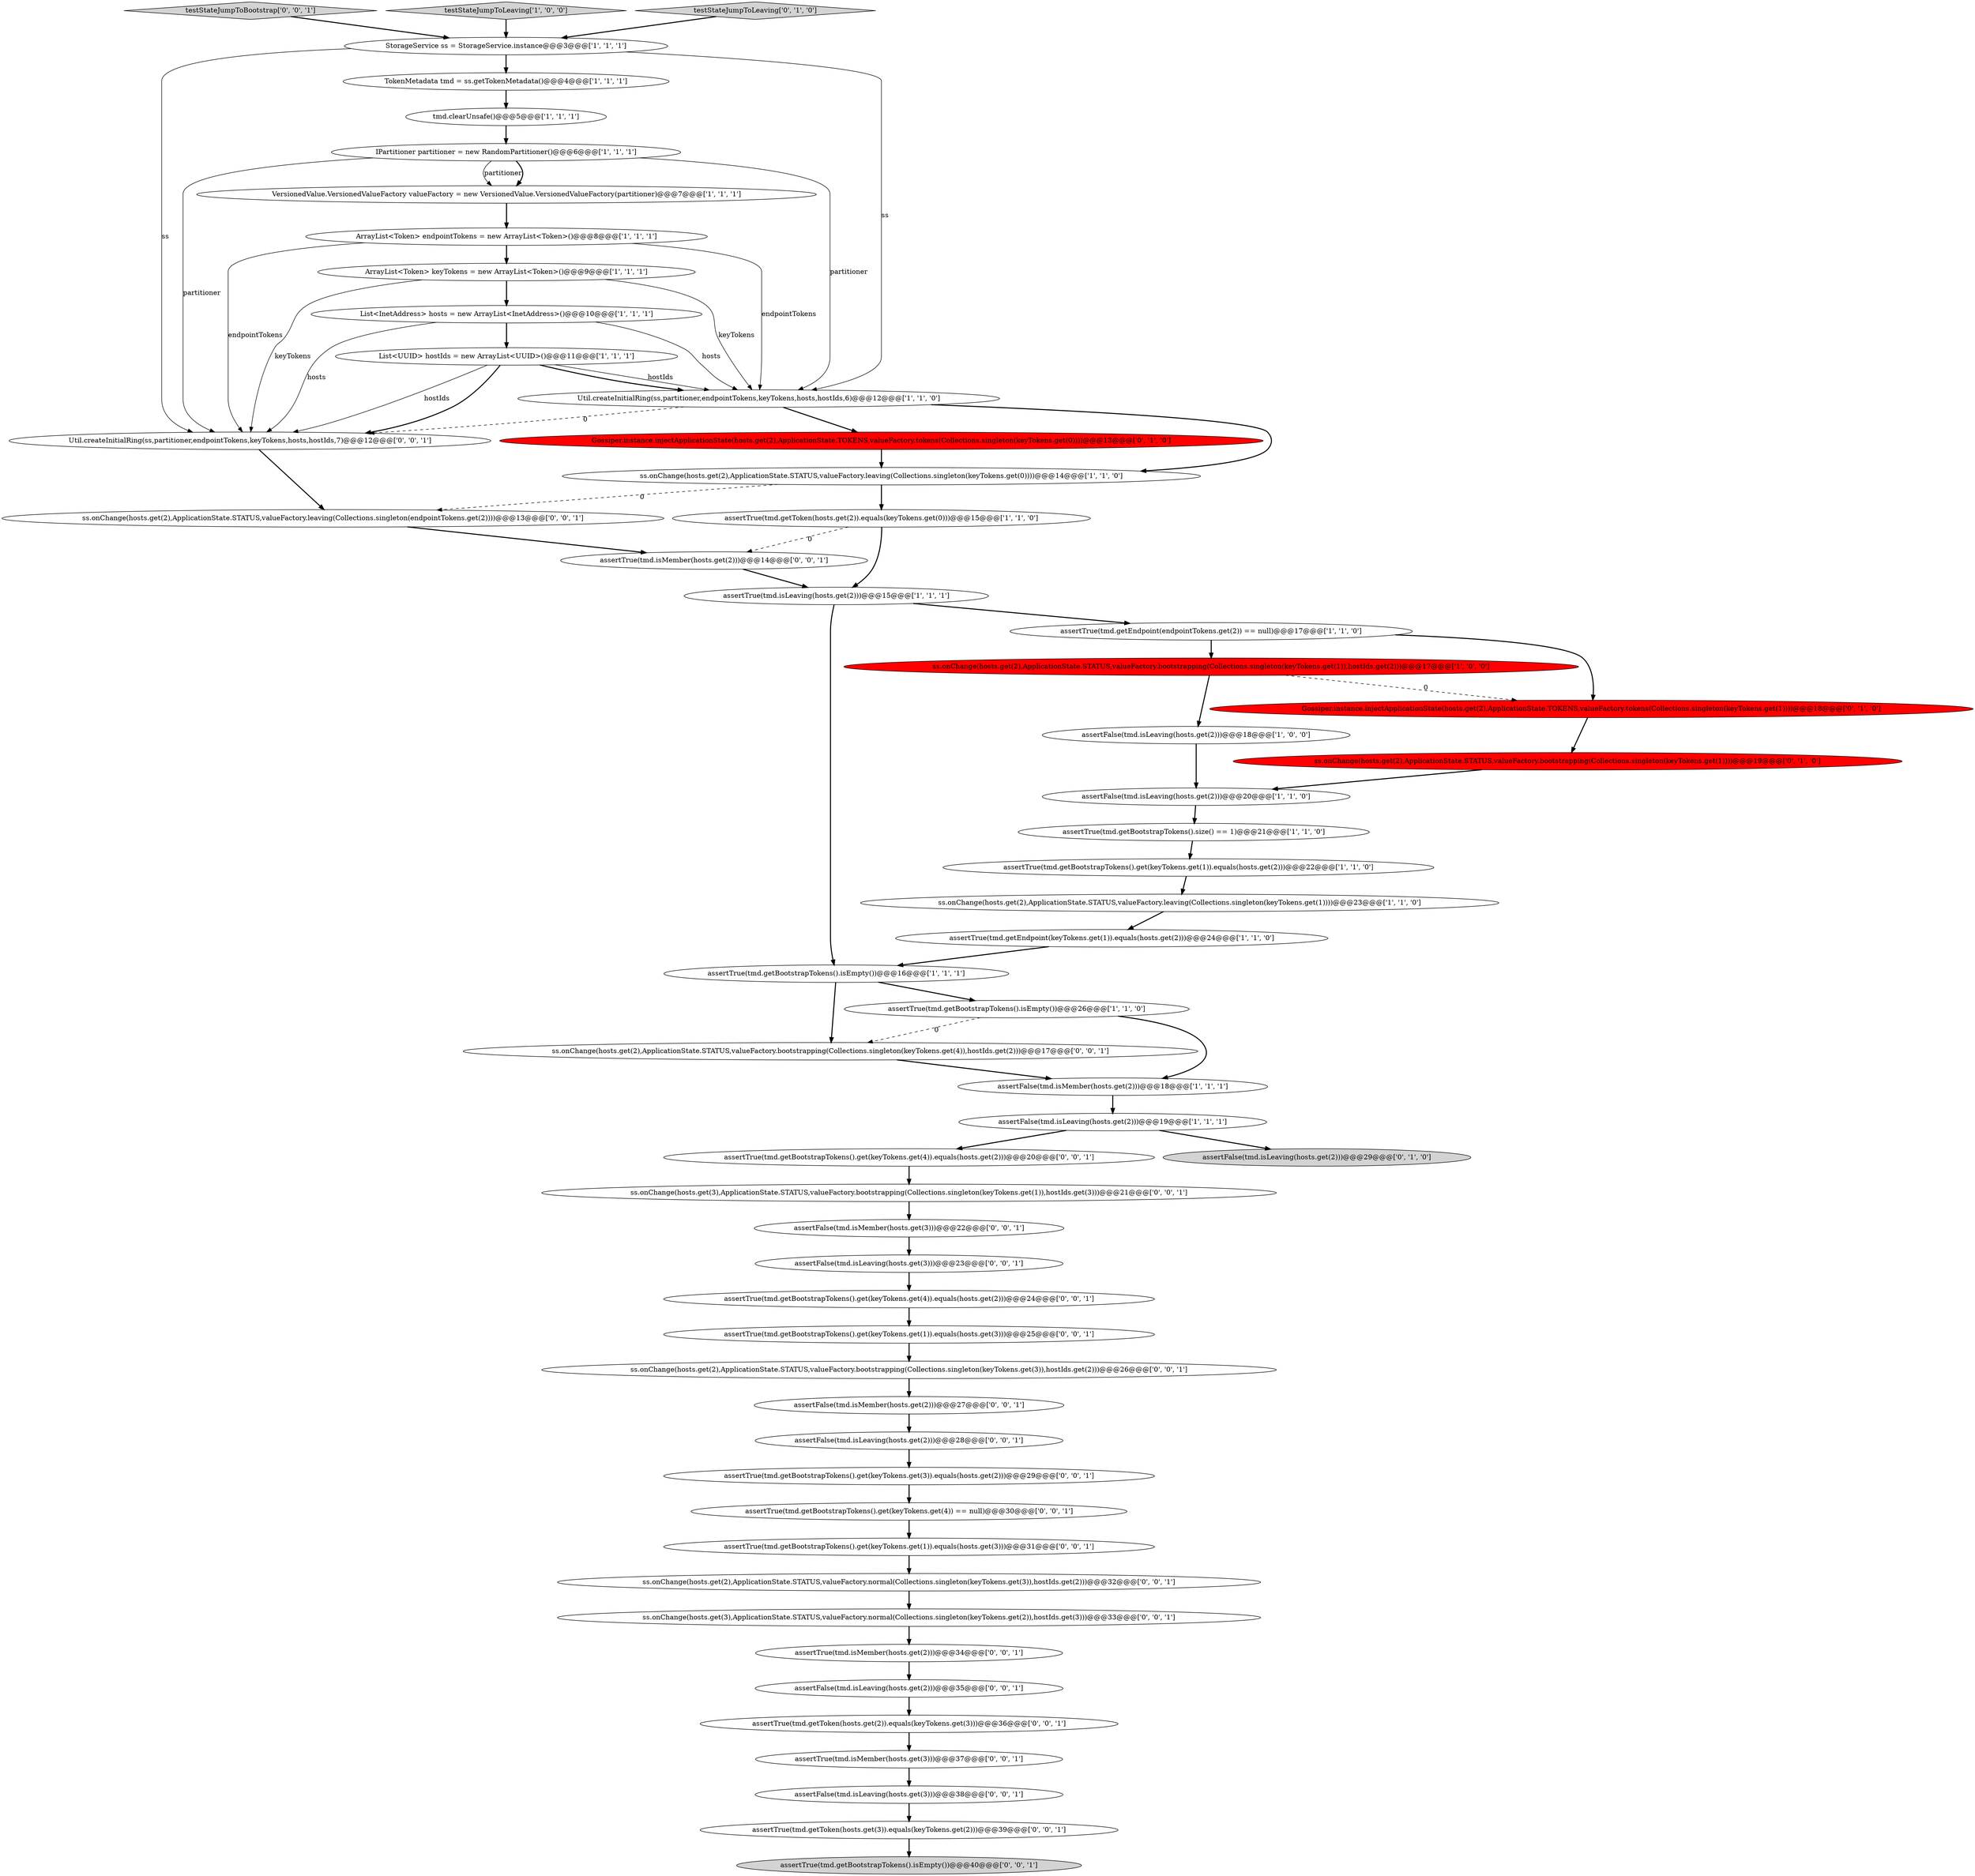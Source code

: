 digraph {
8 [style = filled, label = "TokenMetadata tmd = ss.getTokenMetadata()@@@4@@@['1', '1', '1']", fillcolor = white, shape = ellipse image = "AAA0AAABBB1BBB"];
16 [style = filled, label = "VersionedValue.VersionedValueFactory valueFactory = new VersionedValue.VersionedValueFactory(partitioner)@@@7@@@['1', '1', '1']", fillcolor = white, shape = ellipse image = "AAA0AAABBB1BBB"];
17 [style = filled, label = "StorageService ss = StorageService.instance@@@3@@@['1', '1', '1']", fillcolor = white, shape = ellipse image = "AAA0AAABBB1BBB"];
49 [style = filled, label = "testStateJumpToBootstrap['0', '0', '1']", fillcolor = lightgray, shape = diamond image = "AAA0AAABBB3BBB"];
55 [style = filled, label = "ss.onChange(hosts.get(2),ApplicationState.STATUS,valueFactory.bootstrapping(Collections.singleton(keyTokens.get(4)),hostIds.get(2)))@@@17@@@['0', '0', '1']", fillcolor = white, shape = ellipse image = "AAA0AAABBB3BBB"];
50 [style = filled, label = "assertTrue(tmd.getBootstrapTokens().get(keyTokens.get(4)).equals(hosts.get(2)))@@@20@@@['0', '0', '1']", fillcolor = white, shape = ellipse image = "AAA0AAABBB3BBB"];
46 [style = filled, label = "ss.onChange(hosts.get(2),ApplicationState.STATUS,valueFactory.leaving(Collections.singleton(endpointTokens.get(2))))@@@13@@@['0', '0', '1']", fillcolor = white, shape = ellipse image = "AAA0AAABBB3BBB"];
47 [style = filled, label = "assertTrue(tmd.getToken(hosts.get(3)).equals(keyTokens.get(2)))@@@39@@@['0', '0', '1']", fillcolor = white, shape = ellipse image = "AAA0AAABBB3BBB"];
1 [style = filled, label = "List<UUID> hostIds = new ArrayList<UUID>()@@@11@@@['1', '1', '1']", fillcolor = white, shape = ellipse image = "AAA0AAABBB1BBB"];
24 [style = filled, label = "IPartitioner partitioner = new RandomPartitioner()@@@6@@@['1', '1', '1']", fillcolor = white, shape = ellipse image = "AAA0AAABBB1BBB"];
53 [style = filled, label = "assertTrue(tmd.getBootstrapTokens().get(keyTokens.get(1)).equals(hosts.get(3)))@@@31@@@['0', '0', '1']", fillcolor = white, shape = ellipse image = "AAA0AAABBB3BBB"];
54 [style = filled, label = "assertTrue(tmd.getToken(hosts.get(2)).equals(keyTokens.get(3)))@@@36@@@['0', '0', '1']", fillcolor = white, shape = ellipse image = "AAA0AAABBB3BBB"];
19 [style = filled, label = "testStateJumpToLeaving['1', '0', '0']", fillcolor = lightgray, shape = diamond image = "AAA0AAABBB1BBB"];
3 [style = filled, label = "assertTrue(tmd.isLeaving(hosts.get(2)))@@@15@@@['1', '1', '1']", fillcolor = white, shape = ellipse image = "AAA0AAABBB1BBB"];
45 [style = filled, label = "Util.createInitialRing(ss,partitioner,endpointTokens,keyTokens,hosts,hostIds,7)@@@12@@@['0', '0', '1']", fillcolor = white, shape = ellipse image = "AAA0AAABBB3BBB"];
15 [style = filled, label = "assertFalse(tmd.isLeaving(hosts.get(2)))@@@18@@@['1', '0', '0']", fillcolor = white, shape = ellipse image = "AAA0AAABBB1BBB"];
23 [style = filled, label = "assertTrue(tmd.getBootstrapTokens().isEmpty())@@@16@@@['1', '1', '1']", fillcolor = white, shape = ellipse image = "AAA0AAABBB1BBB"];
33 [style = filled, label = "assertTrue(tmd.getBootstrapTokens().get(keyTokens.get(3)).equals(hosts.get(2)))@@@29@@@['0', '0', '1']", fillcolor = white, shape = ellipse image = "AAA0AAABBB3BBB"];
40 [style = filled, label = "assertFalse(tmd.isMember(hosts.get(3)))@@@22@@@['0', '0', '1']", fillcolor = white, shape = ellipse image = "AAA0AAABBB3BBB"];
41 [style = filled, label = "ss.onChange(hosts.get(2),ApplicationState.STATUS,valueFactory.normal(Collections.singleton(keyTokens.get(3)),hostIds.get(2)))@@@32@@@['0', '0', '1']", fillcolor = white, shape = ellipse image = "AAA0AAABBB3BBB"];
43 [style = filled, label = "assertTrue(tmd.getBootstrapTokens().get(keyTokens.get(4)).equals(hosts.get(2)))@@@24@@@['0', '0', '1']", fillcolor = white, shape = ellipse image = "AAA0AAABBB3BBB"];
27 [style = filled, label = "testStateJumpToLeaving['0', '1', '0']", fillcolor = lightgray, shape = diamond image = "AAA0AAABBB2BBB"];
26 [style = filled, label = "Gossiper.instance.injectApplicationState(hosts.get(2),ApplicationState.TOKENS,valueFactory.tokens(Collections.singleton(keyTokens.get(1))))@@@18@@@['0', '1', '0']", fillcolor = red, shape = ellipse image = "AAA1AAABBB2BBB"];
34 [style = filled, label = "ss.onChange(hosts.get(3),ApplicationState.STATUS,valueFactory.bootstrapping(Collections.singleton(keyTokens.get(1)),hostIds.get(3)))@@@21@@@['0', '0', '1']", fillcolor = white, shape = ellipse image = "AAA0AAABBB3BBB"];
11 [style = filled, label = "assertTrue(tmd.getEndpoint(endpointTokens.get(2)) == null)@@@17@@@['1', '1', '0']", fillcolor = white, shape = ellipse image = "AAA0AAABBB1BBB"];
20 [style = filled, label = "assertTrue(tmd.getBootstrapTokens().size() == 1)@@@21@@@['1', '1', '0']", fillcolor = white, shape = ellipse image = "AAA0AAABBB1BBB"];
48 [style = filled, label = "assertTrue(tmd.getBootstrapTokens().get(keyTokens.get(1)).equals(hosts.get(3)))@@@25@@@['0', '0', '1']", fillcolor = white, shape = ellipse image = "AAA0AAABBB3BBB"];
13 [style = filled, label = "ArrayList<Token> endpointTokens = new ArrayList<Token>()@@@8@@@['1', '1', '1']", fillcolor = white, shape = ellipse image = "AAA0AAABBB1BBB"];
37 [style = filled, label = "assertTrue(tmd.getBootstrapTokens().isEmpty())@@@40@@@['0', '0', '1']", fillcolor = lightgray, shape = ellipse image = "AAA0AAABBB3BBB"];
32 [style = filled, label = "assertFalse(tmd.isLeaving(hosts.get(3)))@@@23@@@['0', '0', '1']", fillcolor = white, shape = ellipse image = "AAA0AAABBB3BBB"];
5 [style = filled, label = "Util.createInitialRing(ss,partitioner,endpointTokens,keyTokens,hosts,hostIds,6)@@@12@@@['1', '1', '0']", fillcolor = white, shape = ellipse image = "AAA0AAABBB1BBB"];
36 [style = filled, label = "assertTrue(tmd.isMember(hosts.get(2)))@@@14@@@['0', '0', '1']", fillcolor = white, shape = ellipse image = "AAA0AAABBB3BBB"];
4 [style = filled, label = "assertFalse(tmd.isLeaving(hosts.get(2)))@@@19@@@['1', '1', '1']", fillcolor = white, shape = ellipse image = "AAA0AAABBB1BBB"];
12 [style = filled, label = "assertTrue(tmd.getBootstrapTokens().get(keyTokens.get(1)).equals(hosts.get(2)))@@@22@@@['1', '1', '0']", fillcolor = white, shape = ellipse image = "AAA0AAABBB1BBB"];
29 [style = filled, label = "assertFalse(tmd.isLeaving(hosts.get(2)))@@@29@@@['0', '1', '0']", fillcolor = lightgray, shape = ellipse image = "AAA0AAABBB2BBB"];
31 [style = filled, label = "assertTrue(tmd.getBootstrapTokens().get(keyTokens.get(4)) == null)@@@30@@@['0', '0', '1']", fillcolor = white, shape = ellipse image = "AAA0AAABBB3BBB"];
51 [style = filled, label = "assertFalse(tmd.isLeaving(hosts.get(3)))@@@38@@@['0', '0', '1']", fillcolor = white, shape = ellipse image = "AAA0AAABBB3BBB"];
22 [style = filled, label = "ArrayList<Token> keyTokens = new ArrayList<Token>()@@@9@@@['1', '1', '1']", fillcolor = white, shape = ellipse image = "AAA0AAABBB1BBB"];
21 [style = filled, label = "assertFalse(tmd.isMember(hosts.get(2)))@@@18@@@['1', '1', '1']", fillcolor = white, shape = ellipse image = "AAA0AAABBB1BBB"];
38 [style = filled, label = "ss.onChange(hosts.get(3),ApplicationState.STATUS,valueFactory.normal(Collections.singleton(keyTokens.get(2)),hostIds.get(3)))@@@33@@@['0', '0', '1']", fillcolor = white, shape = ellipse image = "AAA0AAABBB3BBB"];
39 [style = filled, label = "assertFalse(tmd.isLeaving(hosts.get(2)))@@@35@@@['0', '0', '1']", fillcolor = white, shape = ellipse image = "AAA0AAABBB3BBB"];
0 [style = filled, label = "assertTrue(tmd.getToken(hosts.get(2)).equals(keyTokens.get(0)))@@@15@@@['1', '1', '0']", fillcolor = white, shape = ellipse image = "AAA0AAABBB1BBB"];
42 [style = filled, label = "assertFalse(tmd.isLeaving(hosts.get(2)))@@@28@@@['0', '0', '1']", fillcolor = white, shape = ellipse image = "AAA0AAABBB3BBB"];
44 [style = filled, label = "ss.onChange(hosts.get(2),ApplicationState.STATUS,valueFactory.bootstrapping(Collections.singleton(keyTokens.get(3)),hostIds.get(2)))@@@26@@@['0', '0', '1']", fillcolor = white, shape = ellipse image = "AAA0AAABBB3BBB"];
6 [style = filled, label = "List<InetAddress> hosts = new ArrayList<InetAddress>()@@@10@@@['1', '1', '1']", fillcolor = white, shape = ellipse image = "AAA0AAABBB1BBB"];
10 [style = filled, label = "assertTrue(tmd.getBootstrapTokens().isEmpty())@@@26@@@['1', '1', '0']", fillcolor = white, shape = ellipse image = "AAA0AAABBB1BBB"];
2 [style = filled, label = "ss.onChange(hosts.get(2),ApplicationState.STATUS,valueFactory.leaving(Collections.singleton(keyTokens.get(0))))@@@14@@@['1', '1', '0']", fillcolor = white, shape = ellipse image = "AAA0AAABBB1BBB"];
7 [style = filled, label = "assertFalse(tmd.isLeaving(hosts.get(2)))@@@20@@@['1', '1', '0']", fillcolor = white, shape = ellipse image = "AAA0AAABBB1BBB"];
30 [style = filled, label = "ss.onChange(hosts.get(2),ApplicationState.STATUS,valueFactory.bootstrapping(Collections.singleton(keyTokens.get(1))))@@@19@@@['0', '1', '0']", fillcolor = red, shape = ellipse image = "AAA1AAABBB2BBB"];
18 [style = filled, label = "ss.onChange(hosts.get(2),ApplicationState.STATUS,valueFactory.bootstrapping(Collections.singleton(keyTokens.get(1)),hostIds.get(2)))@@@17@@@['1', '0', '0']", fillcolor = red, shape = ellipse image = "AAA1AAABBB1BBB"];
28 [style = filled, label = "Gossiper.instance.injectApplicationState(hosts.get(2),ApplicationState.TOKENS,valueFactory.tokens(Collections.singleton(keyTokens.get(0))))@@@13@@@['0', '1', '0']", fillcolor = red, shape = ellipse image = "AAA1AAABBB2BBB"];
25 [style = filled, label = "tmd.clearUnsafe()@@@5@@@['1', '1', '1']", fillcolor = white, shape = ellipse image = "AAA0AAABBB1BBB"];
35 [style = filled, label = "assertTrue(tmd.isMember(hosts.get(3)))@@@37@@@['0', '0', '1']", fillcolor = white, shape = ellipse image = "AAA0AAABBB3BBB"];
9 [style = filled, label = "assertTrue(tmd.getEndpoint(keyTokens.get(1)).equals(hosts.get(2)))@@@24@@@['1', '1', '0']", fillcolor = white, shape = ellipse image = "AAA0AAABBB1BBB"];
56 [style = filled, label = "assertTrue(tmd.isMember(hosts.get(2)))@@@34@@@['0', '0', '1']", fillcolor = white, shape = ellipse image = "AAA0AAABBB3BBB"];
52 [style = filled, label = "assertFalse(tmd.isMember(hosts.get(2)))@@@27@@@['0', '0', '1']", fillcolor = white, shape = ellipse image = "AAA0AAABBB3BBB"];
14 [style = filled, label = "ss.onChange(hosts.get(2),ApplicationState.STATUS,valueFactory.leaving(Collections.singleton(keyTokens.get(1))))@@@23@@@['1', '1', '0']", fillcolor = white, shape = ellipse image = "AAA0AAABBB1BBB"];
1->5 [style = bold, label=""];
0->3 [style = bold, label=""];
17->8 [style = bold, label=""];
54->35 [style = bold, label=""];
16->13 [style = bold, label=""];
10->55 [style = dashed, label="0"];
23->55 [style = bold, label=""];
24->16 [style = solid, label="partitioner"];
1->5 [style = solid, label="hostIds"];
55->21 [style = bold, label=""];
15->7 [style = bold, label=""];
34->40 [style = bold, label=""];
13->5 [style = solid, label="endpointTokens"];
51->47 [style = bold, label=""];
43->48 [style = bold, label=""];
18->15 [style = bold, label=""];
3->11 [style = bold, label=""];
24->5 [style = solid, label="partitioner"];
46->36 [style = bold, label=""];
42->33 [style = bold, label=""];
2->46 [style = dashed, label="0"];
4->29 [style = bold, label=""];
39->54 [style = bold, label=""];
10->21 [style = bold, label=""];
7->20 [style = bold, label=""];
19->17 [style = bold, label=""];
32->43 [style = bold, label=""];
48->44 [style = bold, label=""];
5->28 [style = bold, label=""];
47->37 [style = bold, label=""];
22->5 [style = solid, label="keyTokens"];
17->45 [style = solid, label="ss"];
6->45 [style = solid, label="hosts"];
11->18 [style = bold, label=""];
24->45 [style = solid, label="partitioner"];
26->30 [style = bold, label=""];
9->23 [style = bold, label=""];
24->16 [style = bold, label=""];
25->24 [style = bold, label=""];
6->1 [style = bold, label=""];
5->2 [style = bold, label=""];
28->2 [style = bold, label=""];
2->0 [style = bold, label=""];
11->26 [style = bold, label=""];
3->23 [style = bold, label=""];
52->42 [style = bold, label=""];
13->45 [style = solid, label="endpointTokens"];
5->45 [style = dashed, label="0"];
30->7 [style = bold, label=""];
31->53 [style = bold, label=""];
53->41 [style = bold, label=""];
38->56 [style = bold, label=""];
20->12 [style = bold, label=""];
12->14 [style = bold, label=""];
27->17 [style = bold, label=""];
40->32 [style = bold, label=""];
23->10 [style = bold, label=""];
44->52 [style = bold, label=""];
33->31 [style = bold, label=""];
56->39 [style = bold, label=""];
6->5 [style = solid, label="hosts"];
18->26 [style = dashed, label="0"];
14->9 [style = bold, label=""];
41->38 [style = bold, label=""];
49->17 [style = bold, label=""];
1->45 [style = solid, label="hostIds"];
13->22 [style = bold, label=""];
45->46 [style = bold, label=""];
22->45 [style = solid, label="keyTokens"];
0->36 [style = dashed, label="0"];
4->50 [style = bold, label=""];
1->45 [style = bold, label=""];
8->25 [style = bold, label=""];
35->51 [style = bold, label=""];
17->5 [style = solid, label="ss"];
22->6 [style = bold, label=""];
21->4 [style = bold, label=""];
50->34 [style = bold, label=""];
36->3 [style = bold, label=""];
}

